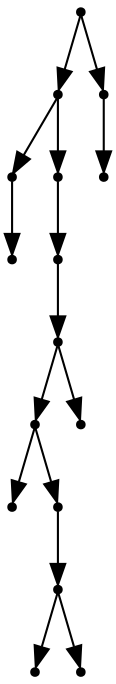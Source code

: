 digraph {
  15 [shape=point];
  12 [shape=point];
  1 [shape=point];
  0 [shape=point];
  11 [shape=point];
  10 [shape=point];
  9 [shape=point];
  7 [shape=point];
  2 [shape=point];
  6 [shape=point];
  5 [shape=point];
  3 [shape=point];
  4 [shape=point];
  8 [shape=point];
  14 [shape=point];
  13 [shape=point];
15 -> 12;
12 -> 1;
1 -> 0;
12 -> 11;
11 -> 10;
10 -> 9;
9 -> 7;
7 -> 2;
7 -> 6;
6 -> 5;
5 -> 3;
5 -> 4;
9 -> 8;
15 -> 14;
14 -> 13;
}
